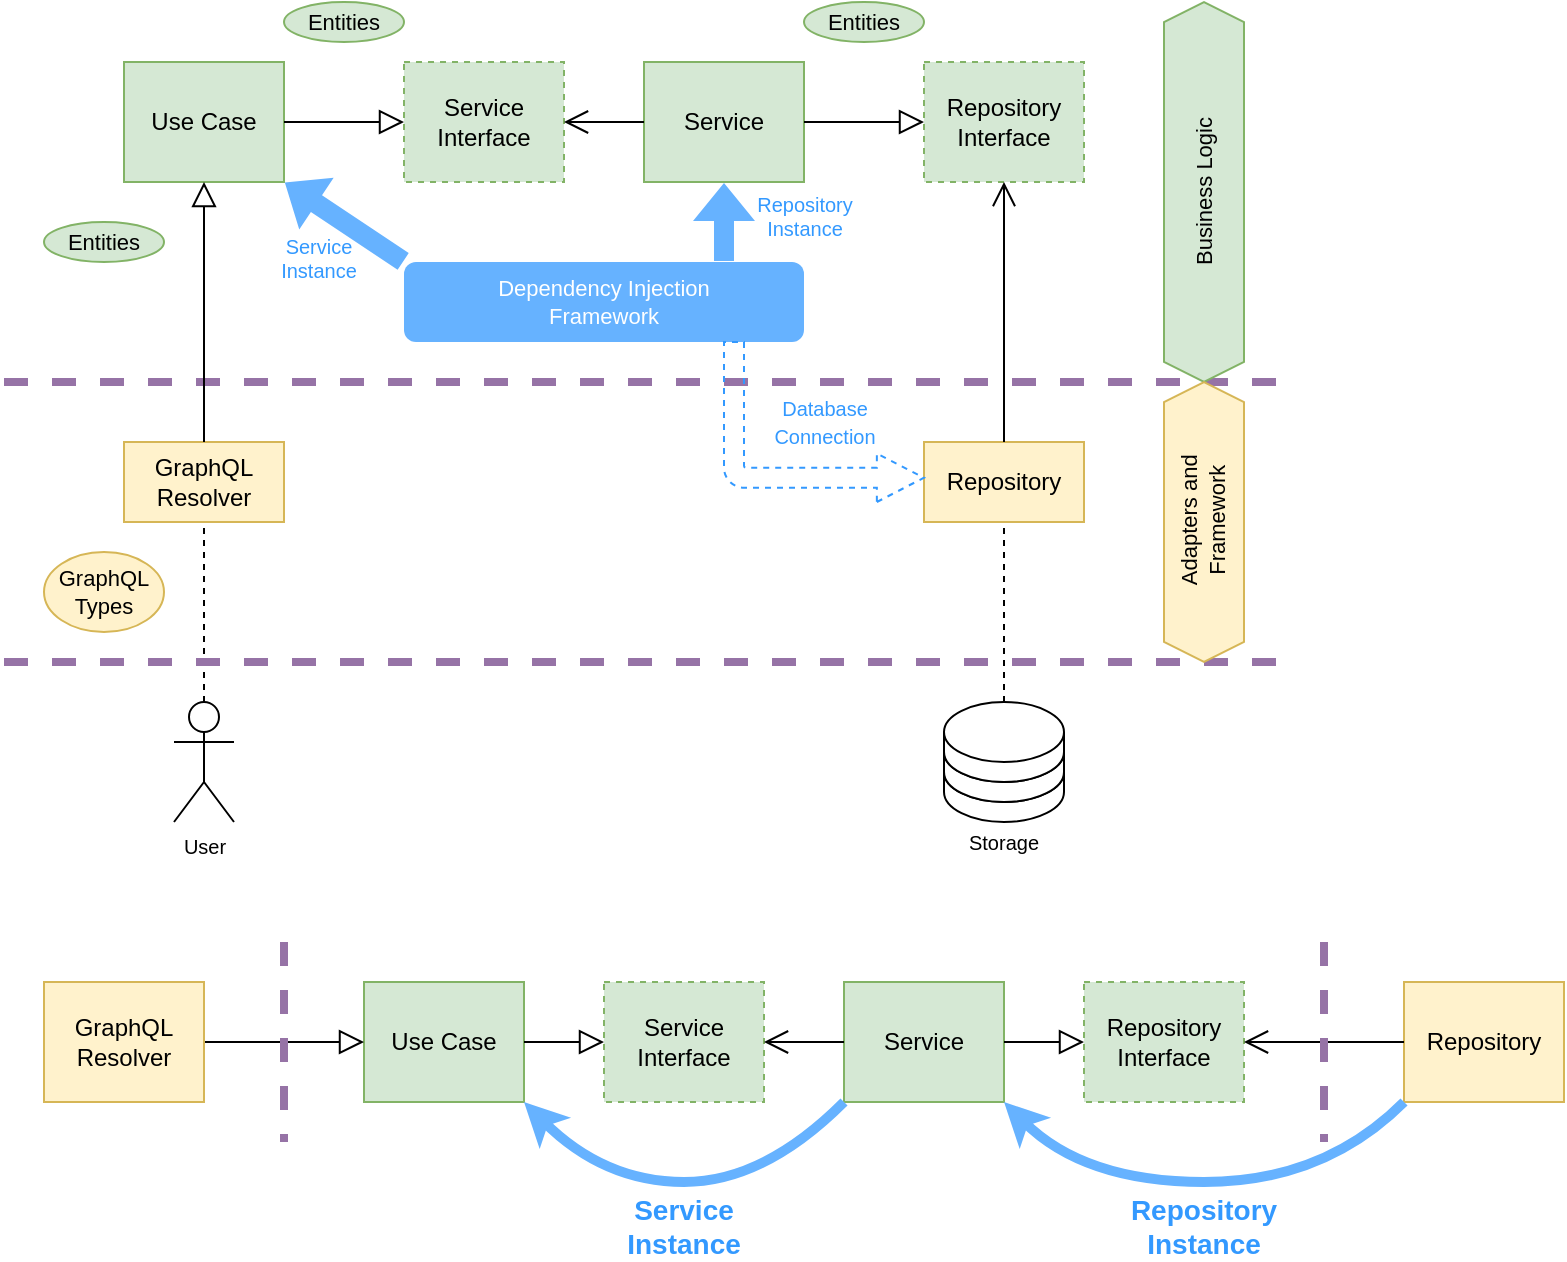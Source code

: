 <mxfile version="14.4.3" type="device"><diagram id="u3Uu9wf6jPKslua_tl4v" name="Page-1"><mxGraphModel dx="1149" dy="987" grid="1" gridSize="10" guides="1" tooltips="1" connect="1" arrows="1" fold="1" page="1" pageScale="1" pageWidth="827" pageHeight="1169" math="0" shadow="0"><root><mxCell id="0"/><mxCell id="1" parent="0"/><mxCell id="1bwpVUUAHH8N2yJZCGHD-44" value="" style="endArrow=none;dashed=1;html=1;fillColor=#e1d5e7;fontSize=10;fontColor=#000000;strokeWidth=4;strokeColor=#9673a6;" parent="1" edge="1"><mxGeometry width="50" height="50" relative="1" as="geometry"><mxPoint x="20" y="220" as="sourcePoint"/><mxPoint x="660" y="220" as="targetPoint"/></mxGeometry></mxCell><mxCell id="1bwpVUUAHH8N2yJZCGHD-32" value="" style="shape=cylinder3;whiteSpace=wrap;html=1;boundedLbl=1;backgroundOutline=1;size=15;fontSize=10;" parent="1" vertex="1"><mxGeometry x="490" y="400" width="60" height="40" as="geometry"/></mxCell><mxCell id="1bwpVUUAHH8N2yJZCGHD-2" value="GraphQL&lt;br&gt;Resolver" style="rounded=0;whiteSpace=wrap;html=1;fillColor=#fff2cc;strokeColor=#d6b656;" parent="1" vertex="1"><mxGeometry x="80" y="250" width="80" height="40" as="geometry"/></mxCell><mxCell id="1bwpVUUAHH8N2yJZCGHD-3" value="Use Case" style="rounded=0;whiteSpace=wrap;html=1;fillColor=#d5e8d4;strokeColor=#82b366;" parent="1" vertex="1"><mxGeometry x="80" y="60" width="80" height="60" as="geometry"/></mxCell><mxCell id="1bwpVUUAHH8N2yJZCGHD-4" value="Service" style="rounded=0;whiteSpace=wrap;html=1;fillColor=#d5e8d4;strokeColor=#82b366;" parent="1" vertex="1"><mxGeometry x="340" y="60" width="80" height="60" as="geometry"/></mxCell><mxCell id="1bwpVUUAHH8N2yJZCGHD-5" value="Service&lt;br&gt;Interface" style="rounded=0;whiteSpace=wrap;html=1;fillColor=#d5e8d4;strokeColor=#82b366;dashed=1;" parent="1" vertex="1"><mxGeometry x="220" y="60" width="80" height="60" as="geometry"/></mxCell><mxCell id="1bwpVUUAHH8N2yJZCGHD-6" value="Repository&lt;br&gt;Interface" style="rounded=0;whiteSpace=wrap;html=1;fillColor=#d5e8d4;strokeColor=#82b366;dashed=1;" parent="1" vertex="1"><mxGeometry x="480" y="60" width="80" height="60" as="geometry"/></mxCell><mxCell id="1bwpVUUAHH8N2yJZCGHD-7" value="Repository" style="rounded=0;whiteSpace=wrap;html=1;fillColor=#fff2cc;strokeColor=#d6b656;" parent="1" vertex="1"><mxGeometry x="480" y="250" width="80" height="40" as="geometry"/></mxCell><mxCell id="1bwpVUUAHH8N2yJZCGHD-12" value="" style="endArrow=open;html=1;exitX=0;exitY=0.5;exitDx=0;exitDy=0;entryX=1;entryY=0.5;entryDx=0;entryDy=0;endFill=0;endSize=10;" parent="1" source="1bwpVUUAHH8N2yJZCGHD-4" target="1bwpVUUAHH8N2yJZCGHD-5" edge="1"><mxGeometry width="50" height="50" relative="1" as="geometry"><mxPoint x="530" y="85" as="sourcePoint"/><mxPoint x="450" y="85" as="targetPoint"/></mxGeometry></mxCell><mxCell id="1bwpVUUAHH8N2yJZCGHD-15" value="" style="endArrow=block;html=1;exitX=1;exitY=0.5;exitDx=0;exitDy=0;entryX=0;entryY=0.5;entryDx=0;entryDy=0;endFill=0;endSize=10;" parent="1" source="1bwpVUUAHH8N2yJZCGHD-4" target="1bwpVUUAHH8N2yJZCGHD-6" edge="1"><mxGeometry width="50" height="50" relative="1" as="geometry"><mxPoint x="530" y="85" as="sourcePoint"/><mxPoint x="410" y="180" as="targetPoint"/></mxGeometry></mxCell><mxCell id="1bwpVUUAHH8N2yJZCGHD-16" value="" style="endArrow=block;html=1;exitX=1;exitY=0.5;exitDx=0;exitDy=0;entryX=0;entryY=0.5;entryDx=0;entryDy=0;endFill=0;endSize=10;" parent="1" source="1bwpVUUAHH8N2yJZCGHD-3" target="1bwpVUUAHH8N2yJZCGHD-5" edge="1"><mxGeometry width="50" height="50" relative="1" as="geometry"><mxPoint x="110" y="140" as="sourcePoint"/><mxPoint x="190" y="140" as="targetPoint"/></mxGeometry></mxCell><mxCell id="1bwpVUUAHH8N2yJZCGHD-20" value="" style="endArrow=open;html=1;exitX=0.5;exitY=0;exitDx=0;exitDy=0;entryX=0.5;entryY=1;entryDx=0;entryDy=0;endFill=0;endSize=10;" parent="1" source="1bwpVUUAHH8N2yJZCGHD-7" target="1bwpVUUAHH8N2yJZCGHD-6" edge="1"><mxGeometry width="50" height="50" relative="1" as="geometry"><mxPoint x="350" y="170" as="sourcePoint"/><mxPoint x="270" y="170" as="targetPoint"/></mxGeometry></mxCell><mxCell id="1bwpVUUAHH8N2yJZCGHD-24" value="" style="shape=flexArrow;endArrow=classic;html=1;entryX=0.5;entryY=1;entryDx=0;entryDy=0;fontColor=#66B2FF;fillColor=#66B2FF;strokeColor=none;exitX=0.8;exitY=0;exitDx=0;exitDy=0;exitPerimeter=0;" parent="1" source="1bwpVUUAHH8N2yJZCGHD-47" target="1bwpVUUAHH8N2yJZCGHD-4" edge="1"><mxGeometry width="50" height="50" relative="1" as="geometry"><mxPoint x="380" y="150" as="sourcePoint"/><mxPoint x="370" y="190" as="targetPoint"/></mxGeometry></mxCell><mxCell id="1bwpVUUAHH8N2yJZCGHD-25" value="Repository&lt;br style=&quot;font-size: 10px;&quot;&gt;Instance" style="edgeLabel;html=1;align=center;verticalAlign=middle;resizable=0;points=[];fontColor=#3399FF;fontSize=10;labelBackgroundColor=none;" parent="1bwpVUUAHH8N2yJZCGHD-24" vertex="1" connectable="0"><mxGeometry x="0.343" y="1" relative="1" as="geometry"><mxPoint x="41" y="3.71" as="offset"/></mxGeometry></mxCell><mxCell id="1bwpVUUAHH8N2yJZCGHD-31" value="" style="shape=cylinder3;whiteSpace=wrap;html=1;boundedLbl=1;backgroundOutline=1;size=15;fontSize=10;" parent="1" vertex="1"><mxGeometry x="490" y="390" width="60" height="40" as="geometry"/></mxCell><mxCell id="1bwpVUUAHH8N2yJZCGHD-30" value="" style="shape=cylinder3;whiteSpace=wrap;html=1;boundedLbl=1;backgroundOutline=1;size=15;fontSize=10;" parent="1" vertex="1"><mxGeometry x="490" y="380" width="60" height="40" as="geometry"/></mxCell><mxCell id="1bwpVUUAHH8N2yJZCGHD-34" value="User" style="shape=umlActor;verticalLabelPosition=bottom;verticalAlign=top;html=1;outlineConnect=0;fontSize=10;" parent="1" vertex="1"><mxGeometry x="105" y="380" width="30" height="60" as="geometry"/></mxCell><mxCell id="1bwpVUUAHH8N2yJZCGHD-38" value="" style="shape=flexArrow;endArrow=classic;html=1;entryX=1;entryY=1;entryDx=0;entryDy=0;fontColor=#66B2FF;fillColor=#66B2FF;strokeColor=none;exitX=0;exitY=0;exitDx=0;exitDy=0;" parent="1" source="1bwpVUUAHH8N2yJZCGHD-47" target="1bwpVUUAHH8N2yJZCGHD-3" edge="1"><mxGeometry width="50" height="50" relative="1" as="geometry"><mxPoint x="210" y="140" as="sourcePoint"/><mxPoint x="149.71" y="130" as="targetPoint"/></mxGeometry></mxCell><mxCell id="1bwpVUUAHH8N2yJZCGHD-39" value="Service&lt;br style=&quot;font-size: 10px;&quot;&gt;Instance" style="edgeLabel;html=1;align=center;verticalAlign=middle;resizable=0;points=[];labelBackgroundColor=none;fontColor=#3399FF;fontSize=10;" parent="1bwpVUUAHH8N2yJZCGHD-38" vertex="1" connectable="0"><mxGeometry x="0.343" y="1" relative="1" as="geometry"><mxPoint x="-2.36" y="23.42" as="offset"/></mxGeometry></mxCell><mxCell id="1bwpVUUAHH8N2yJZCGHD-40" value="" style="endArrow=none;dashed=1;html=1;fillColor=#66B2FF;fontSize=10;fontColor=#3399FF;entryX=0.5;entryY=1;entryDx=0;entryDy=0;exitX=0.5;exitY=0;exitDx=0;exitDy=0;exitPerimeter=0;" parent="1" source="1bwpVUUAHH8N2yJZCGHD-34" target="1bwpVUUAHH8N2yJZCGHD-2" edge="1"><mxGeometry width="50" height="50" relative="1" as="geometry"><mxPoint x="120" y="370" as="sourcePoint"/><mxPoint x="370" y="220" as="targetPoint"/></mxGeometry></mxCell><mxCell id="1bwpVUUAHH8N2yJZCGHD-42" value="" style="endArrow=none;dashed=1;html=1;fillColor=#66B2FF;fontSize=10;fontColor=#3399FF;entryX=0.5;entryY=1;entryDx=0;entryDy=0;exitX=0.5;exitY=0;exitDx=0;exitDy=0;exitPerimeter=0;" parent="1" source="1bwpVUUAHH8N2yJZCGHD-30" target="1bwpVUUAHH8N2yJZCGHD-7" edge="1"><mxGeometry width="50" height="50" relative="1" as="geometry"><mxPoint x="420" y="450" as="sourcePoint"/><mxPoint x="520" y="350" as="targetPoint"/></mxGeometry></mxCell><mxCell id="1bwpVUUAHH8N2yJZCGHD-43" value="Storage" style="text;html=1;strokeColor=none;fillColor=none;align=center;verticalAlign=middle;whiteSpace=wrap;rounded=0;labelBackgroundColor=none;fontSize=10;dashed=1;" parent="1" vertex="1"><mxGeometry x="490" y="440" width="60" height="20" as="geometry"/></mxCell><mxCell id="1bwpVUUAHH8N2yJZCGHD-46" value="" style="endArrow=none;dashed=1;html=1;fillColor=#e1d5e7;fontSize=10;fontColor=#000000;strokeWidth=4;strokeColor=#9673a6;" parent="1" edge="1"><mxGeometry width="50" height="50" relative="1" as="geometry"><mxPoint x="20" y="360" as="sourcePoint"/><mxPoint x="660" y="360" as="targetPoint"/></mxGeometry></mxCell><mxCell id="1bwpVUUAHH8N2yJZCGHD-47" value="Dependency Injection&lt;br style=&quot;font-size: 11px;&quot;&gt;Framework" style="rounded=1;whiteSpace=wrap;html=1;dashed=1;labelBackgroundColor=none;fillColor=#66B2FF;fontSize=11;strokeColor=none;fontColor=#FFFFFF;" parent="1" vertex="1"><mxGeometry x="220" y="160" width="200" height="40" as="geometry"/></mxCell><mxCell id="1bwpVUUAHH8N2yJZCGHD-48" value="" style="endArrow=block;html=1;exitX=0.5;exitY=0;exitDx=0;exitDy=0;entryX=0.5;entryY=1;entryDx=0;entryDy=0;endFill=0;endSize=10;" parent="1" source="1bwpVUUAHH8N2yJZCGHD-2" target="1bwpVUUAHH8N2yJZCGHD-3" edge="1"><mxGeometry width="50" height="50" relative="1" as="geometry"><mxPoint x="220" y="300" as="sourcePoint"/><mxPoint x="300" y="300" as="targetPoint"/></mxGeometry></mxCell><mxCell id="1bwpVUUAHH8N2yJZCGHD-49" value="Entities" style="ellipse;whiteSpace=wrap;html=1;labelBackgroundColor=none;fillColor=#d5e8d4;fontSize=11;strokeColor=#82b366;" parent="1" vertex="1"><mxGeometry x="420" y="30" width="60" height="20" as="geometry"/></mxCell><mxCell id="1bwpVUUAHH8N2yJZCGHD-51" value="Entities" style="ellipse;whiteSpace=wrap;html=1;labelBackgroundColor=none;fillColor=#d5e8d4;fontSize=11;strokeColor=#82b366;" parent="1" vertex="1"><mxGeometry x="160" y="30" width="60" height="20" as="geometry"/></mxCell><mxCell id="1bwpVUUAHH8N2yJZCGHD-52" value="GraphQL&lt;br&gt;Types" style="ellipse;whiteSpace=wrap;html=1;labelBackgroundColor=none;fillColor=#fff2cc;fontSize=11;strokeColor=#d6b656;" parent="1" vertex="1"><mxGeometry x="40" y="305" width="60" height="40" as="geometry"/></mxCell><mxCell id="1bwpVUUAHH8N2yJZCGHD-54" value="Entities" style="ellipse;whiteSpace=wrap;html=1;labelBackgroundColor=none;fillColor=#d5e8d4;fontSize=11;strokeColor=#82b366;" parent="1" vertex="1"><mxGeometry x="40" y="140" width="60" height="20" as="geometry"/></mxCell><mxCell id="1bwpVUUAHH8N2yJZCGHD-55" value="" style="shape=hexagon;perimeter=hexagonPerimeter2;whiteSpace=wrap;html=1;fixedSize=1;labelBackgroundColor=none;fillColor=#d5e8d4;fontSize=11;direction=south;size=10;strokeColor=#82b366;" parent="1" vertex="1"><mxGeometry x="600" y="30" width="40" height="190" as="geometry"/></mxCell><mxCell id="1bwpVUUAHH8N2yJZCGHD-56" value="" style="shape=hexagon;perimeter=hexagonPerimeter2;whiteSpace=wrap;html=1;fixedSize=1;labelBackgroundColor=none;fillColor=#fff2cc;fontSize=11;direction=south;size=10;strokeColor=#d6b656;" parent="1" vertex="1"><mxGeometry x="600" y="220" width="40" height="140" as="geometry"/></mxCell><mxCell id="1bwpVUUAHH8N2yJZCGHD-57" value="&lt;font color=&quot;#000000&quot;&gt;Business Logic&lt;/font&gt;" style="text;html=1;strokeColor=none;fillColor=none;align=center;verticalAlign=middle;whiteSpace=wrap;rounded=0;labelBackgroundColor=none;fontSize=11;fontColor=#FFFFFF;direction=south;rotation=-90;" parent="1" vertex="1"><mxGeometry x="572.5" y="105" width="95" height="40" as="geometry"/></mxCell><mxCell id="1bwpVUUAHH8N2yJZCGHD-58" value="&lt;font color=&quot;#000000&quot;&gt;Adapters and Framework&lt;/font&gt;" style="text;html=1;strokeColor=none;fillColor=none;align=center;verticalAlign=middle;whiteSpace=wrap;rounded=0;labelBackgroundColor=none;fontSize=11;fontColor=#FFFFFF;direction=south;rotation=-90;" parent="1" vertex="1"><mxGeometry x="570.63" y="269.38" width="98.75" height="40" as="geometry"/></mxCell><mxCell id="1bwpVUUAHH8N2yJZCGHD-61" value="&lt;font color=&quot;#3399ff&quot; style=&quot;font-size: 10px&quot;&gt;Database&lt;br&gt;Connection&lt;br&gt;&lt;/font&gt;" style="html=1;shadow=0;dashed=1;align=center;verticalAlign=middle;shape=mxgraph.arrows2.bendArrow;dy=5;dx=23.57;notch=0;arrowHead=24.29;rounded=1;labelBackgroundColor=none;fontSize=11;fontColor=#FFFFFF;flipV=1;strokeColor=#3399FF;fillColor=none;" parent="1" vertex="1"><mxGeometry x="380" y="200" width="100" height="80" as="geometry"/></mxCell><mxCell id="sb1_f6aQ2hN0gfgCKNrI-1" value="Use Case" style="rounded=0;whiteSpace=wrap;html=1;fillColor=#d5e8d4;strokeColor=#82b366;" vertex="1" parent="1"><mxGeometry x="200" y="520" width="80" height="60" as="geometry"/></mxCell><mxCell id="sb1_f6aQ2hN0gfgCKNrI-2" value="" style="endArrow=block;html=1;exitX=1;exitY=0.5;exitDx=0;exitDy=0;entryX=0;entryY=0.5;entryDx=0;entryDy=0;endFill=0;endSize=10;" edge="1" source="sb1_f6aQ2hN0gfgCKNrI-1" target="sb1_f6aQ2hN0gfgCKNrI-3" parent="1"><mxGeometry width="50" height="50" relative="1" as="geometry"><mxPoint x="230" y="600" as="sourcePoint"/><mxPoint x="310" y="600" as="targetPoint"/></mxGeometry></mxCell><mxCell id="sb1_f6aQ2hN0gfgCKNrI-3" value="Service&lt;br&gt;Interface" style="rounded=0;whiteSpace=wrap;html=1;fillColor=#d5e8d4;strokeColor=#82b366;dashed=1;" vertex="1" parent="1"><mxGeometry x="320" y="520" width="80" height="60" as="geometry"/></mxCell><mxCell id="sb1_f6aQ2hN0gfgCKNrI-4" value="Service" style="rounded=0;whiteSpace=wrap;html=1;fillColor=#d5e8d4;strokeColor=#82b366;" vertex="1" parent="1"><mxGeometry x="440" y="520" width="80" height="60" as="geometry"/></mxCell><mxCell id="sb1_f6aQ2hN0gfgCKNrI-5" value="" style="endArrow=open;html=1;exitX=0;exitY=0.5;exitDx=0;exitDy=0;entryX=1;entryY=0.5;entryDx=0;entryDy=0;endFill=0;endSize=10;" edge="1" source="sb1_f6aQ2hN0gfgCKNrI-4" target="sb1_f6aQ2hN0gfgCKNrI-3" parent="1"><mxGeometry width="50" height="50" relative="1" as="geometry"><mxPoint x="650" y="545" as="sourcePoint"/><mxPoint x="570" y="545" as="targetPoint"/></mxGeometry></mxCell><mxCell id="sb1_f6aQ2hN0gfgCKNrI-6" value="" style="endArrow=block;html=1;exitX=1;exitY=0.5;exitDx=0;exitDy=0;entryX=0;entryY=0.5;entryDx=0;entryDy=0;endFill=0;endSize=10;" edge="1" source="sb1_f6aQ2hN0gfgCKNrI-4" target="sb1_f6aQ2hN0gfgCKNrI-7" parent="1"><mxGeometry width="50" height="50" relative="1" as="geometry"><mxPoint x="650" y="545" as="sourcePoint"/><mxPoint x="530" y="640" as="targetPoint"/></mxGeometry></mxCell><mxCell id="sb1_f6aQ2hN0gfgCKNrI-7" value="Repository&lt;br&gt;Interface" style="rounded=0;whiteSpace=wrap;html=1;fillColor=#d5e8d4;strokeColor=#82b366;dashed=1;" vertex="1" parent="1"><mxGeometry x="560" y="520" width="80" height="60" as="geometry"/></mxCell><mxCell id="sb1_f6aQ2hN0gfgCKNrI-8" value="" style="endArrow=block;html=1;exitX=1;exitY=0.5;exitDx=0;exitDy=0;entryX=0;entryY=0.5;entryDx=0;entryDy=0;endFill=0;endSize=10;" edge="1" source="sb1_f6aQ2hN0gfgCKNrI-9" target="sb1_f6aQ2hN0gfgCKNrI-1" parent="1"><mxGeometry width="50" height="50" relative="1" as="geometry"><mxPoint x="300" y="760" as="sourcePoint"/><mxPoint x="380" y="760" as="targetPoint"/></mxGeometry></mxCell><mxCell id="sb1_f6aQ2hN0gfgCKNrI-9" value="GraphQL&lt;br&gt;Resolver" style="rounded=0;whiteSpace=wrap;html=1;fillColor=#fff2cc;strokeColor=#d6b656;" vertex="1" parent="1"><mxGeometry x="40" y="520" width="80" height="60" as="geometry"/></mxCell><mxCell id="sb1_f6aQ2hN0gfgCKNrI-10" value="Repository" style="rounded=0;whiteSpace=wrap;html=1;fillColor=#fff2cc;strokeColor=#d6b656;" vertex="1" parent="1"><mxGeometry x="720" y="520" width="80" height="60" as="geometry"/></mxCell><mxCell id="sb1_f6aQ2hN0gfgCKNrI-11" value="" style="endArrow=open;html=1;exitX=0;exitY=0.5;exitDx=0;exitDy=0;entryX=1;entryY=0.5;entryDx=0;entryDy=0;endFill=0;endSize=10;" edge="1" source="sb1_f6aQ2hN0gfgCKNrI-10" target="sb1_f6aQ2hN0gfgCKNrI-7" parent="1"><mxGeometry width="50" height="50" relative="1" as="geometry"><mxPoint x="470" y="630" as="sourcePoint"/><mxPoint x="390" y="630" as="targetPoint"/></mxGeometry></mxCell><mxCell id="sb1_f6aQ2hN0gfgCKNrI-12" value="" style="endArrow=none;dashed=1;html=1;fillColor=#e1d5e7;fontSize=10;fontColor=#000000;strokeWidth=4;strokeColor=#9673a6;" edge="1" parent="1"><mxGeometry width="50" height="50" relative="1" as="geometry"><mxPoint x="680" y="500" as="sourcePoint"/><mxPoint x="680" y="600" as="targetPoint"/></mxGeometry></mxCell><mxCell id="sb1_f6aQ2hN0gfgCKNrI-13" value="" style="endArrow=none;dashed=1;html=1;fillColor=#e1d5e7;fontSize=10;fontColor=#000000;strokeWidth=4;strokeColor=#9673a6;" edge="1" parent="1"><mxGeometry width="50" height="50" relative="1" as="geometry"><mxPoint x="160" y="500" as="sourcePoint"/><mxPoint x="160" y="600" as="targetPoint"/></mxGeometry></mxCell><mxCell id="sb1_f6aQ2hN0gfgCKNrI-16" value="" style="curved=1;endArrow=classic;html=1;strokeWidth=5;fillColor=#dae8fc;strokeColor=#66B2FF;" edge="1" parent="1"><mxGeometry width="50" height="50" relative="1" as="geometry"><mxPoint x="720.01" y="580" as="sourcePoint"/><mxPoint x="520.01" y="580" as="targetPoint"/><Array as="points"><mxPoint x="680.01" y="620"/><mxPoint x="560.01" y="620"/></Array></mxGeometry></mxCell><mxCell id="sb1_f6aQ2hN0gfgCKNrI-17" value="" style="curved=1;endArrow=classic;html=1;strokeWidth=5;fillColor=#dae8fc;strokeColor=#66B2FF;entryX=1;entryY=1;entryDx=0;entryDy=0;" edge="1" parent="1" target="sb1_f6aQ2hN0gfgCKNrI-1"><mxGeometry width="50" height="50" relative="1" as="geometry"><mxPoint x="440" y="580" as="sourcePoint"/><mxPoint x="240" y="580" as="targetPoint"/><Array as="points"><mxPoint x="400" y="620"/><mxPoint x="320" y="620"/></Array></mxGeometry></mxCell><mxCell id="sb1_f6aQ2hN0gfgCKNrI-18" value="Service Instance" style="text;html=1;align=center;verticalAlign=middle;whiteSpace=wrap;rounded=0;fontColor=#3399FF;fontStyle=1;fontSize=14;" vertex="1" parent="1"><mxGeometry x="340" y="632" width="40" height="20" as="geometry"/></mxCell><mxCell id="sb1_f6aQ2hN0gfgCKNrI-20" value="Repository&lt;br style=&quot;font-size: 14px;&quot;&gt;Instance" style="text;html=1;align=center;verticalAlign=middle;whiteSpace=wrap;rounded=0;fontColor=#3399FF;fontStyle=1;fontSize=14;" vertex="1" parent="1"><mxGeometry x="600.01" y="632" width="40" height="20" as="geometry"/></mxCell></root></mxGraphModel></diagram></mxfile>